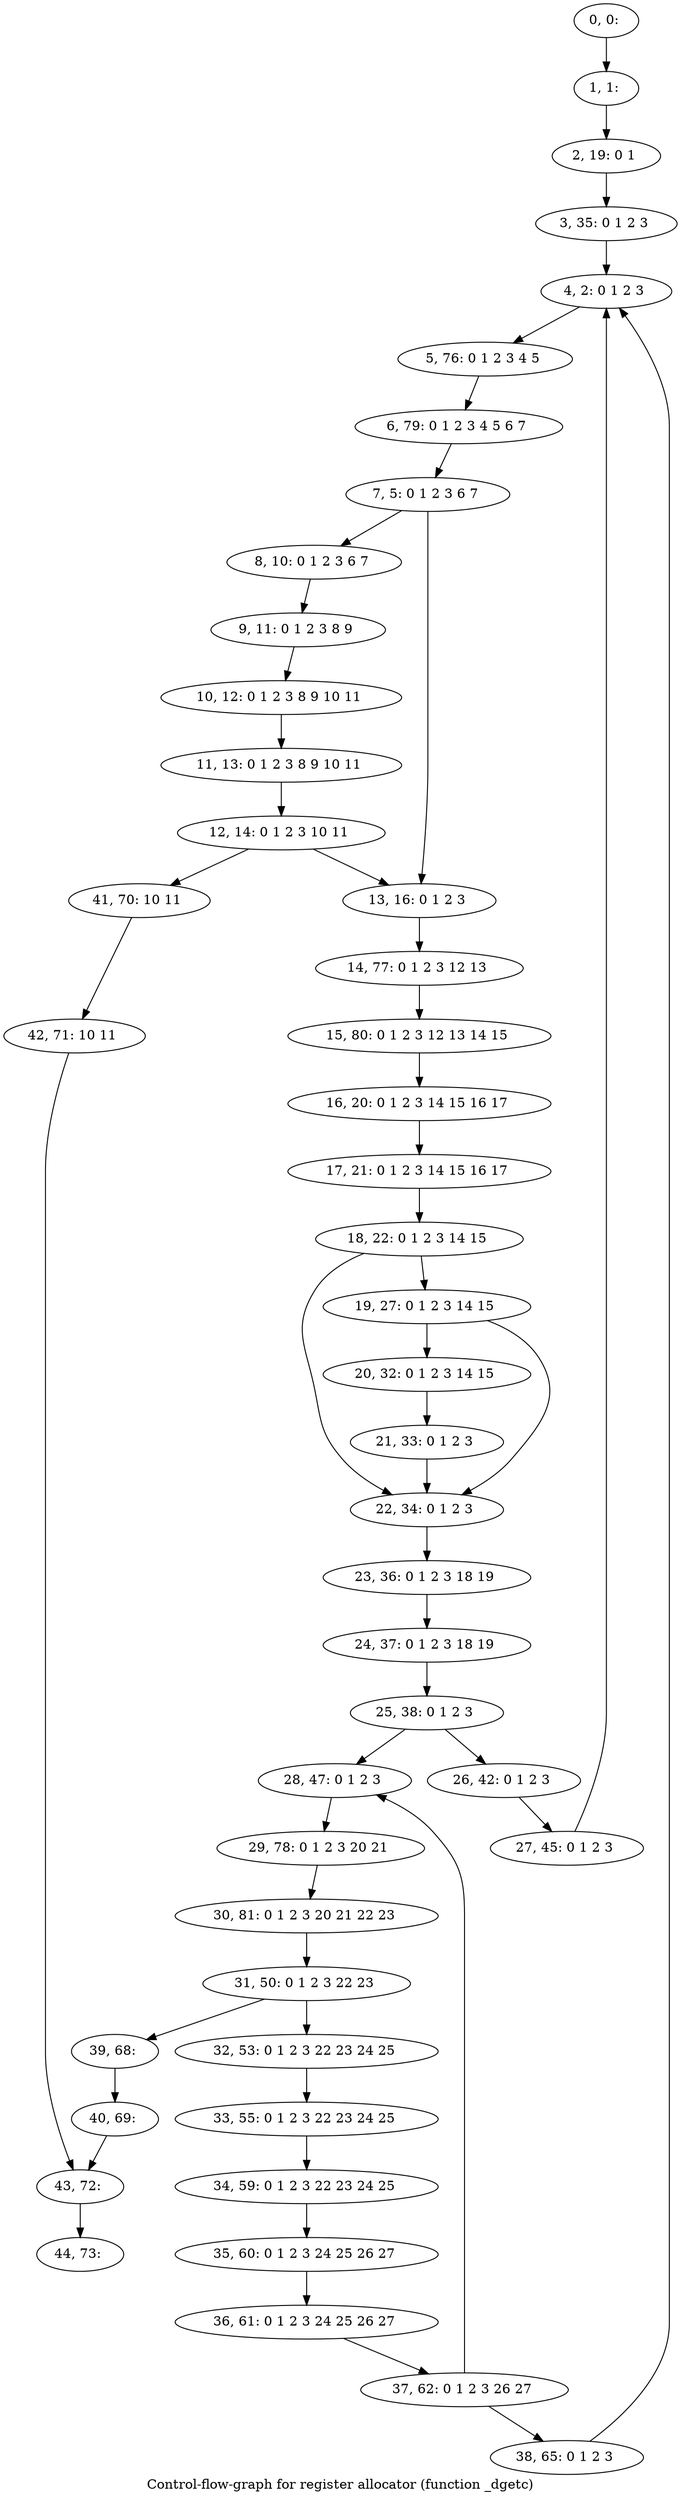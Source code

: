 digraph G {
graph [label="Control-flow-graph for register allocator (function _dgetc)"]
0[label="0, 0: "];
1[label="1, 1: "];
2[label="2, 19: 0 1 "];
3[label="3, 35: 0 1 2 3 "];
4[label="4, 2: 0 1 2 3 "];
5[label="5, 76: 0 1 2 3 4 5 "];
6[label="6, 79: 0 1 2 3 4 5 6 7 "];
7[label="7, 5: 0 1 2 3 6 7 "];
8[label="8, 10: 0 1 2 3 6 7 "];
9[label="9, 11: 0 1 2 3 8 9 "];
10[label="10, 12: 0 1 2 3 8 9 10 11 "];
11[label="11, 13: 0 1 2 3 8 9 10 11 "];
12[label="12, 14: 0 1 2 3 10 11 "];
13[label="13, 16: 0 1 2 3 "];
14[label="14, 77: 0 1 2 3 12 13 "];
15[label="15, 80: 0 1 2 3 12 13 14 15 "];
16[label="16, 20: 0 1 2 3 14 15 16 17 "];
17[label="17, 21: 0 1 2 3 14 15 16 17 "];
18[label="18, 22: 0 1 2 3 14 15 "];
19[label="19, 27: 0 1 2 3 14 15 "];
20[label="20, 32: 0 1 2 3 14 15 "];
21[label="21, 33: 0 1 2 3 "];
22[label="22, 34: 0 1 2 3 "];
23[label="23, 36: 0 1 2 3 18 19 "];
24[label="24, 37: 0 1 2 3 18 19 "];
25[label="25, 38: 0 1 2 3 "];
26[label="26, 42: 0 1 2 3 "];
27[label="27, 45: 0 1 2 3 "];
28[label="28, 47: 0 1 2 3 "];
29[label="29, 78: 0 1 2 3 20 21 "];
30[label="30, 81: 0 1 2 3 20 21 22 23 "];
31[label="31, 50: 0 1 2 3 22 23 "];
32[label="32, 53: 0 1 2 3 22 23 24 25 "];
33[label="33, 55: 0 1 2 3 22 23 24 25 "];
34[label="34, 59: 0 1 2 3 22 23 24 25 "];
35[label="35, 60: 0 1 2 3 24 25 26 27 "];
36[label="36, 61: 0 1 2 3 24 25 26 27 "];
37[label="37, 62: 0 1 2 3 26 27 "];
38[label="38, 65: 0 1 2 3 "];
39[label="39, 68: "];
40[label="40, 69: "];
41[label="41, 70: 10 11 "];
42[label="42, 71: 10 11 "];
43[label="43, 72: "];
44[label="44, 73: "];
0->1 ;
1->2 ;
2->3 ;
3->4 ;
4->5 ;
5->6 ;
6->7 ;
7->8 ;
7->13 ;
8->9 ;
9->10 ;
10->11 ;
11->12 ;
12->13 ;
12->41 ;
13->14 ;
14->15 ;
15->16 ;
16->17 ;
17->18 ;
18->19 ;
18->22 ;
19->20 ;
19->22 ;
20->21 ;
21->22 ;
22->23 ;
23->24 ;
24->25 ;
25->26 ;
25->28 ;
26->27 ;
27->4 ;
28->29 ;
29->30 ;
30->31 ;
31->32 ;
31->39 ;
32->33 ;
33->34 ;
34->35 ;
35->36 ;
36->37 ;
37->38 ;
37->28 ;
38->4 ;
39->40 ;
40->43 ;
41->42 ;
42->43 ;
43->44 ;
}
